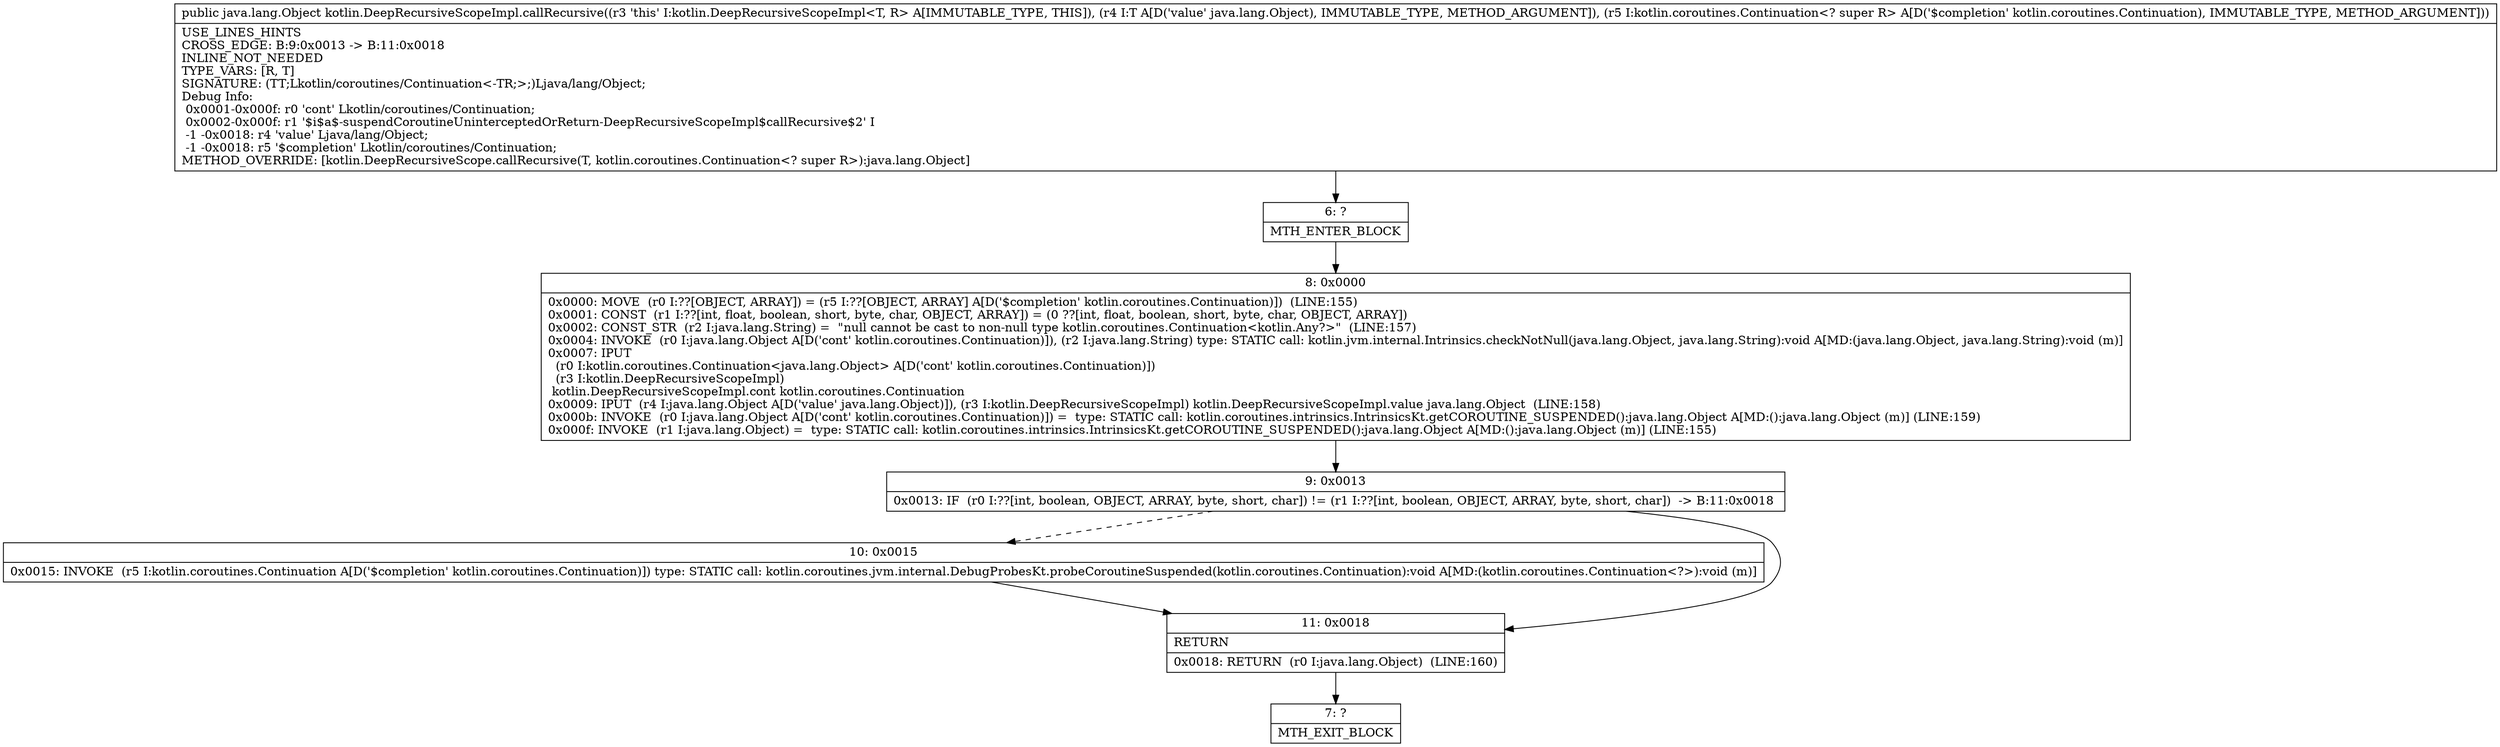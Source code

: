 digraph "CFG forkotlin.DeepRecursiveScopeImpl.callRecursive(Ljava\/lang\/Object;Lkotlin\/coroutines\/Continuation;)Ljava\/lang\/Object;" {
Node_6 [shape=record,label="{6\:\ ?|MTH_ENTER_BLOCK\l}"];
Node_8 [shape=record,label="{8\:\ 0x0000|0x0000: MOVE  (r0 I:??[OBJECT, ARRAY]) = (r5 I:??[OBJECT, ARRAY] A[D('$completion' kotlin.coroutines.Continuation)])  (LINE:155)\l0x0001: CONST  (r1 I:??[int, float, boolean, short, byte, char, OBJECT, ARRAY]) = (0 ??[int, float, boolean, short, byte, char, OBJECT, ARRAY]) \l0x0002: CONST_STR  (r2 I:java.lang.String) =  \"null cannot be cast to non\-null type kotlin.coroutines.Continuation\<kotlin.Any?\>\"  (LINE:157)\l0x0004: INVOKE  (r0 I:java.lang.Object A[D('cont' kotlin.coroutines.Continuation)]), (r2 I:java.lang.String) type: STATIC call: kotlin.jvm.internal.Intrinsics.checkNotNull(java.lang.Object, java.lang.String):void A[MD:(java.lang.Object, java.lang.String):void (m)]\l0x0007: IPUT  \l  (r0 I:kotlin.coroutines.Continuation\<java.lang.Object\> A[D('cont' kotlin.coroutines.Continuation)])\l  (r3 I:kotlin.DeepRecursiveScopeImpl)\l kotlin.DeepRecursiveScopeImpl.cont kotlin.coroutines.Continuation \l0x0009: IPUT  (r4 I:java.lang.Object A[D('value' java.lang.Object)]), (r3 I:kotlin.DeepRecursiveScopeImpl) kotlin.DeepRecursiveScopeImpl.value java.lang.Object  (LINE:158)\l0x000b: INVOKE  (r0 I:java.lang.Object A[D('cont' kotlin.coroutines.Continuation)]) =  type: STATIC call: kotlin.coroutines.intrinsics.IntrinsicsKt.getCOROUTINE_SUSPENDED():java.lang.Object A[MD:():java.lang.Object (m)] (LINE:159)\l0x000f: INVOKE  (r1 I:java.lang.Object) =  type: STATIC call: kotlin.coroutines.intrinsics.IntrinsicsKt.getCOROUTINE_SUSPENDED():java.lang.Object A[MD:():java.lang.Object (m)] (LINE:155)\l}"];
Node_9 [shape=record,label="{9\:\ 0x0013|0x0013: IF  (r0 I:??[int, boolean, OBJECT, ARRAY, byte, short, char]) != (r1 I:??[int, boolean, OBJECT, ARRAY, byte, short, char])  \-\> B:11:0x0018 \l}"];
Node_10 [shape=record,label="{10\:\ 0x0015|0x0015: INVOKE  (r5 I:kotlin.coroutines.Continuation A[D('$completion' kotlin.coroutines.Continuation)]) type: STATIC call: kotlin.coroutines.jvm.internal.DebugProbesKt.probeCoroutineSuspended(kotlin.coroutines.Continuation):void A[MD:(kotlin.coroutines.Continuation\<?\>):void (m)]\l}"];
Node_11 [shape=record,label="{11\:\ 0x0018|RETURN\l|0x0018: RETURN  (r0 I:java.lang.Object)  (LINE:160)\l}"];
Node_7 [shape=record,label="{7\:\ ?|MTH_EXIT_BLOCK\l}"];
MethodNode[shape=record,label="{public java.lang.Object kotlin.DeepRecursiveScopeImpl.callRecursive((r3 'this' I:kotlin.DeepRecursiveScopeImpl\<T, R\> A[IMMUTABLE_TYPE, THIS]), (r4 I:T A[D('value' java.lang.Object), IMMUTABLE_TYPE, METHOD_ARGUMENT]), (r5 I:kotlin.coroutines.Continuation\<? super R\> A[D('$completion' kotlin.coroutines.Continuation), IMMUTABLE_TYPE, METHOD_ARGUMENT]))  | USE_LINES_HINTS\lCROSS_EDGE: B:9:0x0013 \-\> B:11:0x0018\lINLINE_NOT_NEEDED\lTYPE_VARS: [R, T]\lSIGNATURE: (TT;Lkotlin\/coroutines\/Continuation\<\-TR;\>;)Ljava\/lang\/Object;\lDebug Info:\l  0x0001\-0x000f: r0 'cont' Lkotlin\/coroutines\/Continuation;\l  0x0002\-0x000f: r1 '$i$a$\-suspendCoroutineUninterceptedOrReturn\-DeepRecursiveScopeImpl$callRecursive$2' I\l  \-1 \-0x0018: r4 'value' Ljava\/lang\/Object;\l  \-1 \-0x0018: r5 '$completion' Lkotlin\/coroutines\/Continuation;\lMETHOD_OVERRIDE: [kotlin.DeepRecursiveScope.callRecursive(T, kotlin.coroutines.Continuation\<? super R\>):java.lang.Object]\l}"];
MethodNode -> Node_6;Node_6 -> Node_8;
Node_8 -> Node_9;
Node_9 -> Node_10[style=dashed];
Node_9 -> Node_11;
Node_10 -> Node_11;
Node_11 -> Node_7;
}

